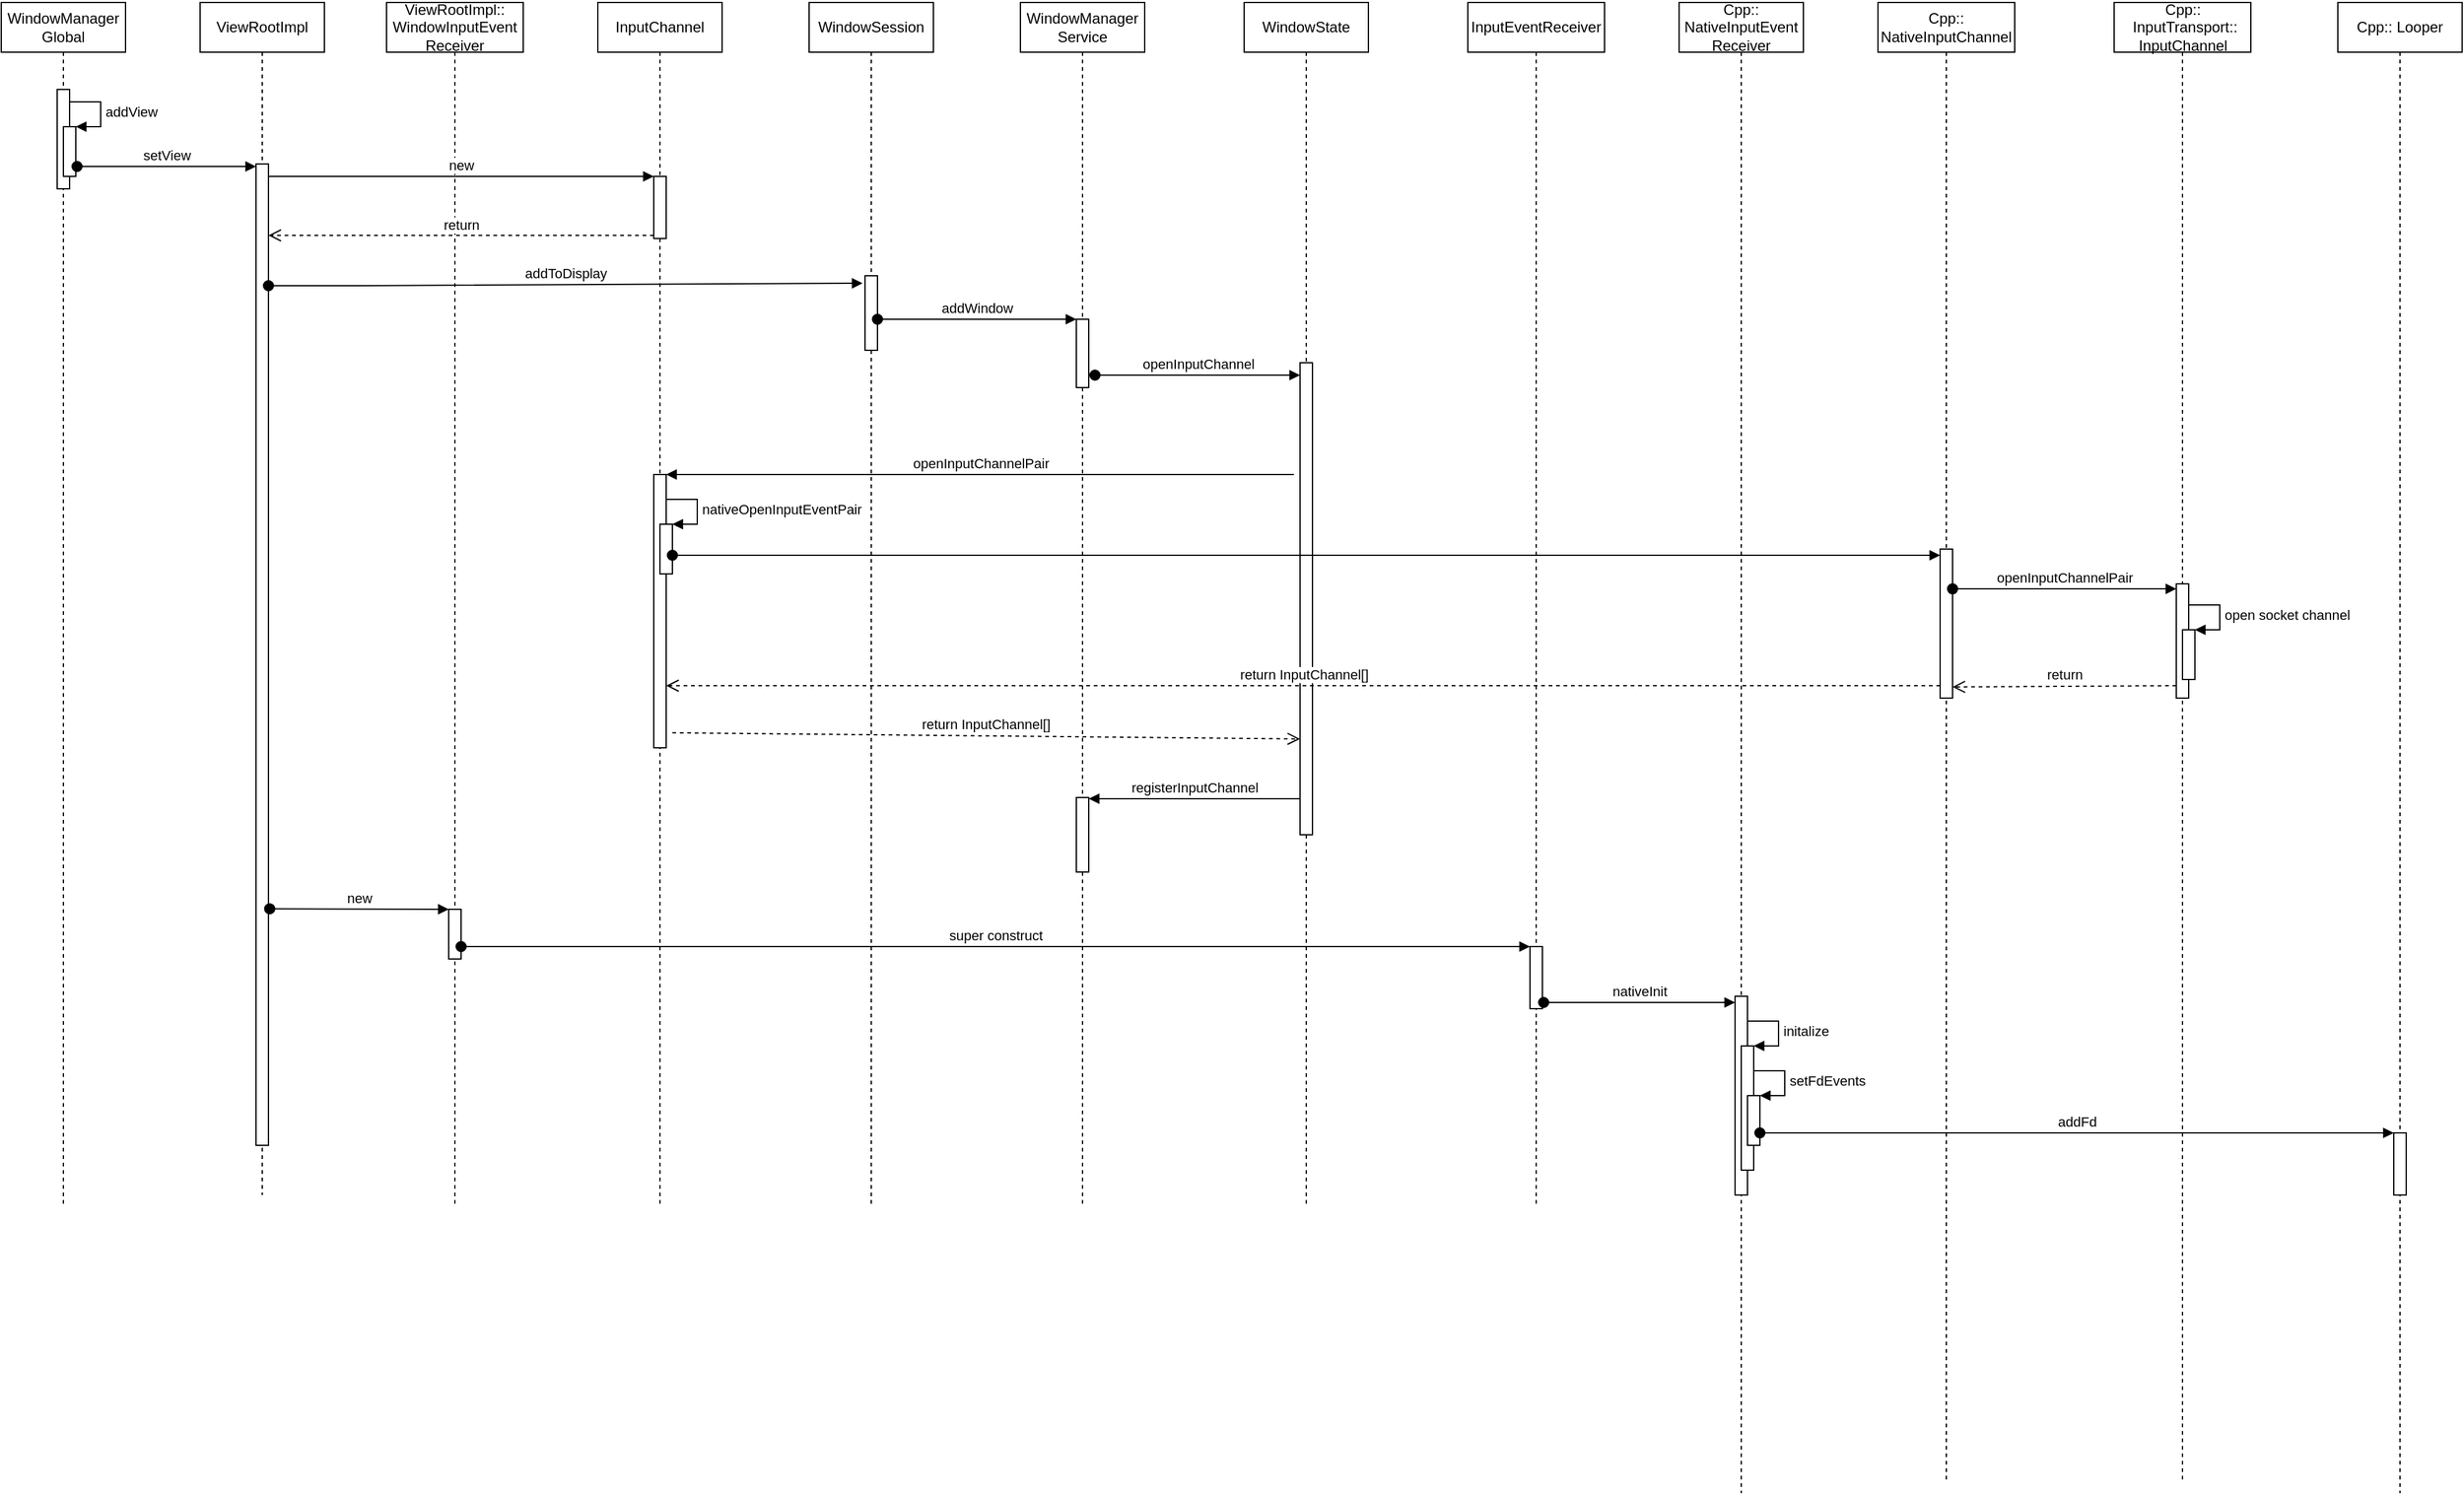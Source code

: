 <mxfile version="10.7.7" type="device"><diagram name="Page-1" id="13e1069c-82ec-6db2-03f1-153e76fe0fe0"><mxGraphModel dx="2669" dy="991" grid="1" gridSize="10" guides="1" tooltips="1" connect="1" arrows="1" fold="1" page="1" pageScale="1" pageWidth="1100" pageHeight="850" background="#ffffff" math="0" shadow="0"><root><mxCell id="0"/><mxCell id="1" parent="0"/><mxCell id="nn1qj6vQyzHM2Sjw8gH--1" value="ViewRootImpl::&lt;br&gt;WindowInputEvent&lt;br&gt;Receiver&lt;br&gt;" style="shape=umlLifeline;perimeter=lifelinePerimeter;whiteSpace=wrap;html=1;container=1;collapsible=0;recursiveResize=0;outlineConnect=0;" vertex="1" parent="1"><mxGeometry x="10" y="10" width="110" height="970" as="geometry"/></mxCell><mxCell id="nn1qj6vQyzHM2Sjw8gH--70" value="" style="html=1;points=[];perimeter=orthogonalPerimeter;" vertex="1" parent="nn1qj6vQyzHM2Sjw8gH--1"><mxGeometry x="50" y="730" width="10" height="40" as="geometry"/></mxCell><mxCell id="nn1qj6vQyzHM2Sjw8gH--22" value="ViewRootImpl" style="shape=umlLifeline;perimeter=lifelinePerimeter;whiteSpace=wrap;html=1;container=1;collapsible=0;recursiveResize=0;outlineConnect=0;" vertex="1" parent="1"><mxGeometry x="-140" y="10" width="100" height="960" as="geometry"/></mxCell><mxCell id="nn1qj6vQyzHM2Sjw8gH--29" value="" style="html=1;points=[];perimeter=orthogonalPerimeter;" vertex="1" parent="nn1qj6vQyzHM2Sjw8gH--22"><mxGeometry x="45" y="130" width="10" height="790" as="geometry"/></mxCell><mxCell id="nn1qj6vQyzHM2Sjw8gH--24" value="WindowManager&lt;br&gt;Global" style="shape=umlLifeline;perimeter=lifelinePerimeter;whiteSpace=wrap;html=1;container=1;collapsible=0;recursiveResize=0;outlineConnect=0;" vertex="1" parent="1"><mxGeometry x="-300" y="10" width="100" height="970" as="geometry"/></mxCell><mxCell id="nn1qj6vQyzHM2Sjw8gH--26" value="" style="html=1;points=[];perimeter=orthogonalPerimeter;" vertex="1" parent="nn1qj6vQyzHM2Sjw8gH--24"><mxGeometry x="45" y="70" width="10" height="80" as="geometry"/></mxCell><mxCell id="nn1qj6vQyzHM2Sjw8gH--27" value="" style="html=1;points=[];perimeter=orthogonalPerimeter;" vertex="1" parent="nn1qj6vQyzHM2Sjw8gH--24"><mxGeometry x="50" y="100" width="10" height="40" as="geometry"/></mxCell><mxCell id="nn1qj6vQyzHM2Sjw8gH--28" value="addView" style="edgeStyle=orthogonalEdgeStyle;html=1;align=left;spacingLeft=2;endArrow=block;rounded=0;entryX=1;entryY=0;" edge="1" target="nn1qj6vQyzHM2Sjw8gH--27" parent="nn1qj6vQyzHM2Sjw8gH--24"><mxGeometry relative="1" as="geometry"><mxPoint x="55" y="80" as="sourcePoint"/><Array as="points"><mxPoint x="80" y="80"/></Array></mxGeometry></mxCell><mxCell id="nn1qj6vQyzHM2Sjw8gH--2" value="InputChannel" style="shape=umlLifeline;perimeter=lifelinePerimeter;whiteSpace=wrap;html=1;container=1;collapsible=0;recursiveResize=0;outlineConnect=0;" vertex="1" parent="1"><mxGeometry x="180" y="10" width="100" height="970" as="geometry"/></mxCell><mxCell id="nn1qj6vQyzHM2Sjw8gH--31" value="" style="html=1;points=[];perimeter=orthogonalPerimeter;" vertex="1" parent="nn1qj6vQyzHM2Sjw8gH--2"><mxGeometry x="45" y="140" width="10" height="50" as="geometry"/></mxCell><mxCell id="nn1qj6vQyzHM2Sjw8gH--42" value="" style="html=1;points=[];perimeter=orthogonalPerimeter;" vertex="1" parent="nn1qj6vQyzHM2Sjw8gH--2"><mxGeometry x="45" y="380" width="10" height="220" as="geometry"/></mxCell><mxCell id="nn1qj6vQyzHM2Sjw8gH--43" value="openInputChannelPair" style="html=1;verticalAlign=bottom;endArrow=block;entryX=1;entryY=0;" edge="1" target="nn1qj6vQyzHM2Sjw8gH--42" parent="nn1qj6vQyzHM2Sjw8gH--2"><mxGeometry relative="1" as="geometry"><mxPoint x="560" y="380" as="sourcePoint"/></mxGeometry></mxCell><mxCell id="nn1qj6vQyzHM2Sjw8gH--45" value="" style="html=1;points=[];perimeter=orthogonalPerimeter;" vertex="1" parent="nn1qj6vQyzHM2Sjw8gH--2"><mxGeometry x="50" y="420" width="10" height="40" as="geometry"/></mxCell><mxCell id="nn1qj6vQyzHM2Sjw8gH--46" value="nativeOpenInputEventPair" style="edgeStyle=orthogonalEdgeStyle;html=1;align=left;spacingLeft=2;endArrow=block;rounded=0;entryX=1;entryY=0;" edge="1" target="nn1qj6vQyzHM2Sjw8gH--45" parent="nn1qj6vQyzHM2Sjw8gH--2"><mxGeometry relative="1" as="geometry"><mxPoint x="55" y="400" as="sourcePoint"/><Array as="points"><mxPoint x="80" y="400"/></Array></mxGeometry></mxCell><mxCell id="nn1qj6vQyzHM2Sjw8gH--4" value="WindowSession" style="shape=umlLifeline;perimeter=lifelinePerimeter;whiteSpace=wrap;html=1;container=1;collapsible=0;recursiveResize=0;outlineConnect=0;" vertex="1" parent="1"><mxGeometry x="350" y="10" width="100" height="970" as="geometry"/></mxCell><mxCell id="nn1qj6vQyzHM2Sjw8gH--36" value="" style="html=1;points=[];perimeter=orthogonalPerimeter;" vertex="1" parent="nn1qj6vQyzHM2Sjw8gH--4"><mxGeometry x="45" y="220" width="10" height="60" as="geometry"/></mxCell><mxCell id="nn1qj6vQyzHM2Sjw8gH--6" value="WindowManager&lt;br&gt;Service" style="shape=umlLifeline;perimeter=lifelinePerimeter;whiteSpace=wrap;html=1;container=1;collapsible=0;recursiveResize=0;outlineConnect=0;" vertex="1" parent="1"><mxGeometry x="520" y="10" width="100" height="970" as="geometry"/></mxCell><mxCell id="nn1qj6vQyzHM2Sjw8gH--38" value="" style="html=1;points=[];perimeter=orthogonalPerimeter;" vertex="1" parent="nn1qj6vQyzHM2Sjw8gH--6"><mxGeometry x="45" y="255" width="10" height="55" as="geometry"/></mxCell><mxCell id="nn1qj6vQyzHM2Sjw8gH--67" value="" style="html=1;points=[];perimeter=orthogonalPerimeter;" vertex="1" parent="nn1qj6vQyzHM2Sjw8gH--6"><mxGeometry x="45" y="640" width="10" height="60" as="geometry"/></mxCell><mxCell id="nn1qj6vQyzHM2Sjw8gH--8" value="WindowState" style="shape=umlLifeline;perimeter=lifelinePerimeter;whiteSpace=wrap;html=1;container=1;collapsible=0;recursiveResize=0;outlineConnect=0;" vertex="1" parent="1"><mxGeometry x="700" y="10" width="100" height="970" as="geometry"/></mxCell><mxCell id="nn1qj6vQyzHM2Sjw8gH--40" value="" style="html=1;points=[];perimeter=orthogonalPerimeter;" vertex="1" parent="nn1qj6vQyzHM2Sjw8gH--8"><mxGeometry x="45" y="290" width="10" height="380" as="geometry"/></mxCell><mxCell id="nn1qj6vQyzHM2Sjw8gH--41" value="openInputChannel" style="html=1;verticalAlign=bottom;startArrow=oval;endArrow=block;startSize=8;" edge="1" target="nn1qj6vQyzHM2Sjw8gH--40" parent="nn1qj6vQyzHM2Sjw8gH--8"><mxGeometry relative="1" as="geometry"><mxPoint x="-120" y="300" as="sourcePoint"/></mxGeometry></mxCell><mxCell id="nn1qj6vQyzHM2Sjw8gH--10" value="InputEventReceiver" style="shape=umlLifeline;perimeter=lifelinePerimeter;whiteSpace=wrap;html=1;container=1;collapsible=0;recursiveResize=0;outlineConnect=0;" vertex="1" parent="1"><mxGeometry x="880" y="10" width="110" height="970" as="geometry"/></mxCell><mxCell id="nn1qj6vQyzHM2Sjw8gH--72" value="" style="html=1;points=[];perimeter=orthogonalPerimeter;" vertex="1" parent="nn1qj6vQyzHM2Sjw8gH--10"><mxGeometry x="50" y="760" width="10" height="50" as="geometry"/></mxCell><mxCell id="nn1qj6vQyzHM2Sjw8gH--12" value="Cpp:: NativeInputEvent&lt;br&gt;Receiver" style="shape=umlLifeline;perimeter=lifelinePerimeter;whiteSpace=wrap;html=1;container=1;collapsible=0;recursiveResize=0;outlineConnect=0;" vertex="1" parent="1"><mxGeometry x="1050" y="10" width="100" height="1200" as="geometry"/></mxCell><mxCell id="nn1qj6vQyzHM2Sjw8gH--74" value="" style="html=1;points=[];perimeter=orthogonalPerimeter;" vertex="1" parent="nn1qj6vQyzHM2Sjw8gH--12"><mxGeometry x="45" y="800" width="10" height="160" as="geometry"/></mxCell><mxCell id="nn1qj6vQyzHM2Sjw8gH--76" value="" style="html=1;points=[];perimeter=orthogonalPerimeter;" vertex="1" parent="nn1qj6vQyzHM2Sjw8gH--12"><mxGeometry x="50" y="840" width="10" height="100" as="geometry"/></mxCell><mxCell id="nn1qj6vQyzHM2Sjw8gH--77" value="initalize" style="edgeStyle=orthogonalEdgeStyle;html=1;align=left;spacingLeft=2;endArrow=block;rounded=0;entryX=1;entryY=0;" edge="1" target="nn1qj6vQyzHM2Sjw8gH--76" parent="nn1qj6vQyzHM2Sjw8gH--12"><mxGeometry relative="1" as="geometry"><mxPoint x="55" y="820" as="sourcePoint"/><Array as="points"><mxPoint x="80" y="820"/></Array></mxGeometry></mxCell><mxCell id="nn1qj6vQyzHM2Sjw8gH--78" value="" style="html=1;points=[];perimeter=orthogonalPerimeter;" vertex="1" parent="nn1qj6vQyzHM2Sjw8gH--12"><mxGeometry x="55" y="880" width="10" height="40" as="geometry"/></mxCell><mxCell id="nn1qj6vQyzHM2Sjw8gH--79" value="setFdEvents" style="edgeStyle=orthogonalEdgeStyle;html=1;align=left;spacingLeft=2;endArrow=block;rounded=0;entryX=1;entryY=0;" edge="1" target="nn1qj6vQyzHM2Sjw8gH--78" parent="nn1qj6vQyzHM2Sjw8gH--12"><mxGeometry relative="1" as="geometry"><mxPoint x="60" y="860" as="sourcePoint"/><Array as="points"><mxPoint x="85" y="860"/></Array></mxGeometry></mxCell><mxCell id="nn1qj6vQyzHM2Sjw8gH--49" value="Cpp:: NativeInputChannel" style="shape=umlLifeline;perimeter=lifelinePerimeter;whiteSpace=wrap;html=1;container=1;collapsible=0;recursiveResize=0;outlineConnect=0;" vertex="1" parent="1"><mxGeometry x="1210" y="10" width="110" height="1190" as="geometry"/></mxCell><mxCell id="nn1qj6vQyzHM2Sjw8gH--53" value="" style="html=1;points=[];perimeter=orthogonalPerimeter;" vertex="1" parent="nn1qj6vQyzHM2Sjw8gH--49"><mxGeometry x="50" y="440" width="10" height="120" as="geometry"/></mxCell><mxCell id="nn1qj6vQyzHM2Sjw8gH--54" value="Cpp::&lt;br&gt;&amp;nbsp;InputTransport::&lt;br&gt;InputChannel&lt;br&gt;" style="html=1;points=[];perimeter=orthogonalPerimeter;shape=umlLifeline;participant=label;fontFamily=Helvetica;fontSize=12;fontColor=#000000;align=center;strokeColor=#000000;fillColor=#ffffff;recursiveResize=0;container=1;collapsible=0;" vertex="1" parent="1"><mxGeometry x="1400" y="10" width="110" height="1190" as="geometry"/></mxCell><mxCell id="nn1qj6vQyzHM2Sjw8gH--55" value="" style="html=1;points=[];perimeter=orthogonalPerimeter;" vertex="1" parent="nn1qj6vQyzHM2Sjw8gH--54"><mxGeometry x="50" y="468" width="10" height="92" as="geometry"/></mxCell><mxCell id="nn1qj6vQyzHM2Sjw8gH--58" value="" style="html=1;points=[];perimeter=orthogonalPerimeter;" vertex="1" parent="nn1qj6vQyzHM2Sjw8gH--54"><mxGeometry x="55" y="505" width="10" height="40" as="geometry"/></mxCell><mxCell id="nn1qj6vQyzHM2Sjw8gH--59" value="open socket channel" style="edgeStyle=orthogonalEdgeStyle;html=1;align=left;spacingLeft=2;endArrow=block;rounded=0;entryX=1;entryY=0;" edge="1" target="nn1qj6vQyzHM2Sjw8gH--58" parent="nn1qj6vQyzHM2Sjw8gH--54"><mxGeometry relative="1" as="geometry"><mxPoint x="60" y="485" as="sourcePoint"/><Array as="points"><mxPoint x="85" y="485"/></Array></mxGeometry></mxCell><mxCell id="nn1qj6vQyzHM2Sjw8gH--30" value="setView" style="html=1;verticalAlign=bottom;startArrow=oval;endArrow=block;startSize=8;exitX=1.1;exitY=0.8;exitDx=0;exitDy=0;exitPerimeter=0;" edge="1" target="nn1qj6vQyzHM2Sjw8gH--29" parent="1" source="nn1qj6vQyzHM2Sjw8gH--27"><mxGeometry relative="1" as="geometry"><mxPoint x="-155" y="140" as="sourcePoint"/></mxGeometry></mxCell><mxCell id="nn1qj6vQyzHM2Sjw8gH--32" value="new" style="html=1;verticalAlign=bottom;endArrow=block;entryX=0;entryY=0;" edge="1" target="nn1qj6vQyzHM2Sjw8gH--31" parent="1" source="nn1qj6vQyzHM2Sjw8gH--29"><mxGeometry relative="1" as="geometry"><mxPoint x="155" y="150" as="sourcePoint"/></mxGeometry></mxCell><mxCell id="nn1qj6vQyzHM2Sjw8gH--33" value="return" style="html=1;verticalAlign=bottom;endArrow=open;dashed=1;endSize=8;exitX=0;exitY=0.95;" edge="1" source="nn1qj6vQyzHM2Sjw8gH--31" parent="1" target="nn1qj6vQyzHM2Sjw8gH--29"><mxGeometry relative="1" as="geometry"><mxPoint x="155" y="226" as="targetPoint"/></mxGeometry></mxCell><mxCell id="nn1qj6vQyzHM2Sjw8gH--35" value="addToDisplay" style="html=1;verticalAlign=bottom;startArrow=oval;endArrow=block;startSize=8;entryX=-0.2;entryY=0.1;entryDx=0;entryDy=0;entryPerimeter=0;" edge="1" target="nn1qj6vQyzHM2Sjw8gH--36" parent="1"><mxGeometry relative="1" as="geometry"><mxPoint x="-85" y="238" as="sourcePoint"/><mxPoint x="397" y="240" as="targetPoint"/><Array as="points"><mxPoint x="-20" y="238"/></Array></mxGeometry></mxCell><mxCell id="nn1qj6vQyzHM2Sjw8gH--39" value="addWindow" style="html=1;verticalAlign=bottom;startArrow=oval;endArrow=block;startSize=8;" edge="1" target="nn1qj6vQyzHM2Sjw8gH--38" parent="1" source="nn1qj6vQyzHM2Sjw8gH--36"><mxGeometry relative="1" as="geometry"><mxPoint x="505" y="265" as="sourcePoint"/></mxGeometry></mxCell><mxCell id="nn1qj6vQyzHM2Sjw8gH--48" value="" style="html=1;verticalAlign=bottom;startArrow=oval;endArrow=block;startSize=8;exitX=1;exitY=0.625;exitDx=0;exitDy=0;exitPerimeter=0;" edge="1" target="nn1qj6vQyzHM2Sjw8gH--53" parent="1" source="nn1qj6vQyzHM2Sjw8gH--45"><mxGeometry relative="1" as="geometry"><mxPoint x="1055" y="450" as="sourcePoint"/><mxPoint x="1115" y="455" as="targetPoint"/></mxGeometry></mxCell><mxCell id="nn1qj6vQyzHM2Sjw8gH--57" value="openInputChannelPair" style="html=1;verticalAlign=bottom;startArrow=oval;startFill=1;endArrow=block;startSize=8;exitX=1;exitY=0.267;exitDx=0;exitDy=0;exitPerimeter=0;" edge="1" parent="1" source="nn1qj6vQyzHM2Sjw8gH--53" target="nn1qj6vQyzHM2Sjw8gH--55"><mxGeometry width="60" relative="1" as="geometry"><mxPoint x="1270" y="490" as="sourcePoint"/><mxPoint x="1320" y="490" as="targetPoint"/></mxGeometry></mxCell><mxCell id="nn1qj6vQyzHM2Sjw8gH--63" value="return" style="html=1;verticalAlign=bottom;endArrow=open;dashed=1;endSize=8;entryX=1;entryY=0.925;entryDx=0;entryDy=0;entryPerimeter=0;" edge="1" parent="1" target="nn1qj6vQyzHM2Sjw8gH--53"><mxGeometry relative="1" as="geometry"><mxPoint x="1450" y="560" as="sourcePoint"/><mxPoint x="1370" y="560" as="targetPoint"/></mxGeometry></mxCell><mxCell id="nn1qj6vQyzHM2Sjw8gH--64" value="return InputChannel[]" style="html=1;verticalAlign=bottom;endArrow=open;dashed=1;endSize=8;" edge="1" parent="1" target="nn1qj6vQyzHM2Sjw8gH--42"><mxGeometry relative="1" as="geometry"><mxPoint x="1260" y="560" as="sourcePoint"/><mxPoint x="1180" y="560" as="targetPoint"/></mxGeometry></mxCell><mxCell id="nn1qj6vQyzHM2Sjw8gH--65" value="return InputChannel[]" style="html=1;verticalAlign=bottom;endArrow=open;dashed=1;endSize=8;exitX=1.5;exitY=0.945;exitDx=0;exitDy=0;exitPerimeter=0;entryX=0;entryY=0.797;entryDx=0;entryDy=0;entryPerimeter=0;" edge="1" parent="1" source="nn1qj6vQyzHM2Sjw8gH--42" target="nn1qj6vQyzHM2Sjw8gH--40"><mxGeometry relative="1" as="geometry"><mxPoint x="310" y="600" as="sourcePoint"/><mxPoint x="720" y="630" as="targetPoint"/><Array as="points"/></mxGeometry></mxCell><mxCell id="nn1qj6vQyzHM2Sjw8gH--68" value="registerInputChannel" style="html=1;verticalAlign=bottom;endArrow=block;entryX=1;entryY=0;" edge="1" parent="1"><mxGeometry relative="1" as="geometry"><mxPoint x="745" y="651" as="sourcePoint"/><mxPoint x="575" y="651" as="targetPoint"/></mxGeometry></mxCell><mxCell id="nn1qj6vQyzHM2Sjw8gH--71" value="new" style="html=1;verticalAlign=bottom;startArrow=oval;endArrow=block;startSize=8;exitX=1.1;exitY=0.759;exitDx=0;exitDy=0;exitPerimeter=0;" edge="1" target="nn1qj6vQyzHM2Sjw8gH--70" parent="1" source="nn1qj6vQyzHM2Sjw8gH--29"><mxGeometry relative="1" as="geometry"><mxPoint y="740" as="sourcePoint"/></mxGeometry></mxCell><mxCell id="nn1qj6vQyzHM2Sjw8gH--73" value="super construct" style="html=1;verticalAlign=bottom;startArrow=oval;endArrow=block;startSize=8;" edge="1" target="nn1qj6vQyzHM2Sjw8gH--72" parent="1" source="nn1qj6vQyzHM2Sjw8gH--70"><mxGeometry relative="1" as="geometry"><mxPoint x="870" y="770" as="sourcePoint"/></mxGeometry></mxCell><mxCell id="nn1qj6vQyzHM2Sjw8gH--75" value="nativeInit" style="html=1;verticalAlign=bottom;startArrow=oval;endArrow=block;startSize=8;exitX=1.1;exitY=0.9;exitDx=0;exitDy=0;exitPerimeter=0;" edge="1" target="nn1qj6vQyzHM2Sjw8gH--74" parent="1" source="nn1qj6vQyzHM2Sjw8gH--72"><mxGeometry relative="1" as="geometry"><mxPoint x="1035" y="810" as="sourcePoint"/></mxGeometry></mxCell><mxCell id="nn1qj6vQyzHM2Sjw8gH--80" value="Cpp:: Looper" style="shape=umlLifeline;perimeter=lifelinePerimeter;whiteSpace=wrap;html=1;container=1;collapsible=0;recursiveResize=0;outlineConnect=0;" vertex="1" parent="1"><mxGeometry x="1580" y="10" width="100" height="1200" as="geometry"/></mxCell><mxCell id="nn1qj6vQyzHM2Sjw8gH--81" value="" style="html=1;points=[];perimeter=orthogonalPerimeter;" vertex="1" parent="nn1qj6vQyzHM2Sjw8gH--80"><mxGeometry x="45" y="910" width="10" height="50" as="geometry"/></mxCell><mxCell id="nn1qj6vQyzHM2Sjw8gH--82" value="addFd" style="html=1;verticalAlign=bottom;startArrow=oval;endArrow=block;startSize=8;" edge="1" target="nn1qj6vQyzHM2Sjw8gH--81" parent="1" source="nn1qj6vQyzHM2Sjw8gH--78"><mxGeometry relative="1" as="geometry"><mxPoint x="1565" y="920" as="sourcePoint"/></mxGeometry></mxCell></root></mxGraphModel></diagram></mxfile>